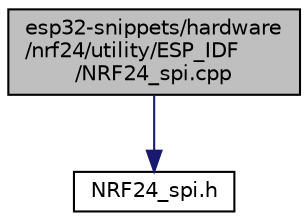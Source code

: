 digraph "esp32-snippets/hardware/nrf24/utility/ESP_IDF/NRF24_spi.cpp"
{
  edge [fontname="Helvetica",fontsize="10",labelfontname="Helvetica",labelfontsize="10"];
  node [fontname="Helvetica",fontsize="10",shape=record];
  Node0 [label="esp32-snippets/hardware\l/nrf24/utility/ESP_IDF\l/NRF24_spi.cpp",height=0.2,width=0.4,color="black", fillcolor="grey75", style="filled", fontcolor="black"];
  Node0 -> Node1 [color="midnightblue",fontsize="10",style="solid",fontname="Helvetica"];
  Node1 [label="NRF24_spi.h",height=0.2,width=0.4,color="black", fillcolor="white", style="filled",URL="$_n_r_f24__spi_8h.html"];
}
